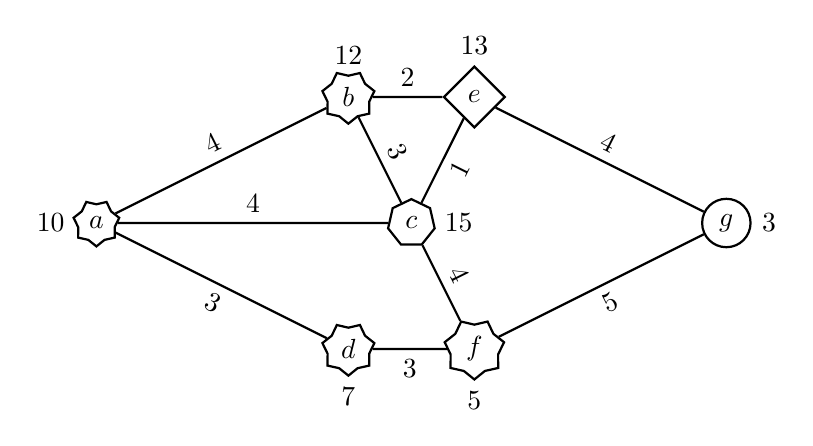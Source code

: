 \begin{tikzpicture}[style=thick,scale=0.8]

\node[draw,star,star points=7,star point ratio=0.8] (A) at (-5, 0)  [label=left:$10$] {$a$};
\node[draw,star,star points=7,star point ratio=0.8] (B) at (-1, 2) [label=above:$12$] {$b$};
\node[draw,regular polygon,regular polygon sides=7] (C) at ( 0, 0) [label=right:$15$] {$c$};
\node[draw,star,star points=7,star point ratio=0.8] (D) at (-1,-2) [label=below:$7$]  {$d$};
\node[draw,diamond] (E) at ( 1, 2) [label=above:$13$] {$e$};
\node[draw,star,star points=7,star point ratio=0.8] (F) at ( 1,-2) [label=below:$5$]  {$f$};
\node[draw,circle] (G) at ( 5, 0) [label=right:$3$]  {$g$};


\draw (A) -- (B) node [midway, above, sloped] {$4$};
\draw (A) -- (C) node [midway, above] {$4$};
\draw (A) -- (D) node [midway, below, sloped] {$3$};
\draw (B) -- (C) node [midway, above, sloped] {$3$};
\draw (B) -- (E) node [midway, above] {$2$};
\draw (C) -- (E) node [midway, below, sloped] {$1$};
\draw (C) -- (F) node [midway, above, sloped] {$4$};
\draw (D) -- (F) node [midway, below] {$3$};
\draw (E) -- (G) node [midway, above, sloped] {$4$};
\draw (F) -- (G) node [midway, below, sloped] {$5$};
\end{tikzpicture}
